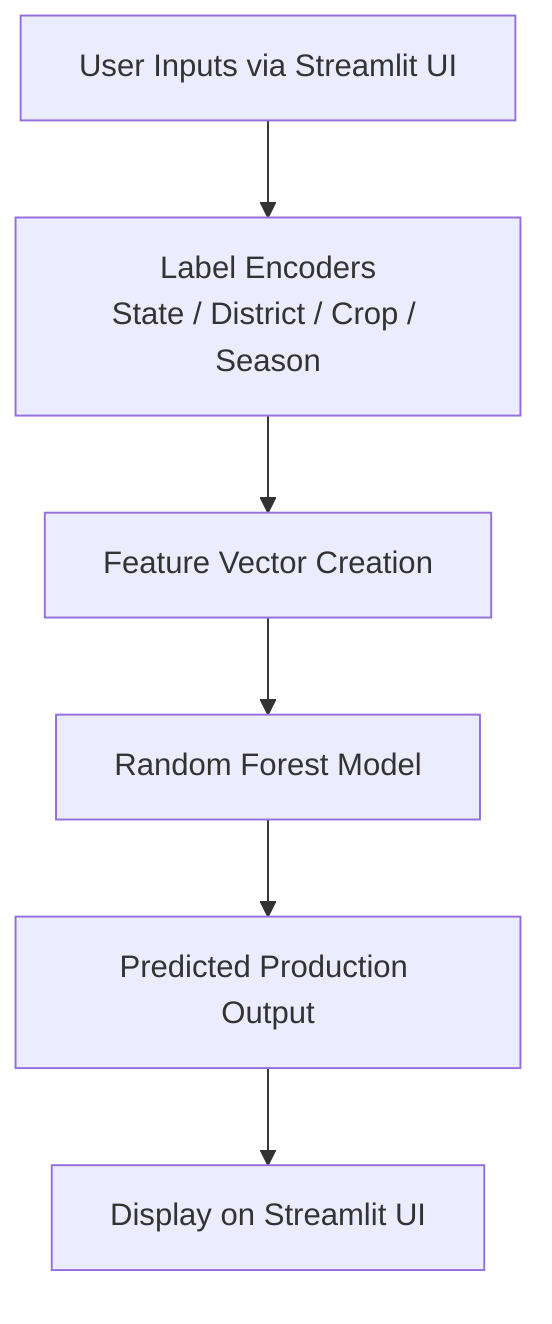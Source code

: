 flowchart TD
    A[User Inputs via Streamlit UI] --> B[Label Encoders<br>State / District / Crop / Season]
    B --> C[Feature Vector Creation]
    C --> D[Random Forest Model]
    D --> E[Predicted Production Output]
    E --> F[Display on Streamlit UI]